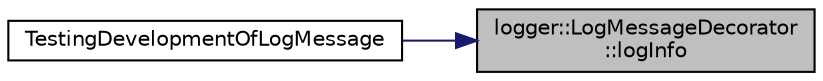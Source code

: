 digraph "logger::LogMessageDecorator::logInfo"
{
 // LATEX_PDF_SIZE
  edge [fontname="Helvetica",fontsize="10",labelfontname="Helvetica",labelfontsize="10"];
  node [fontname="Helvetica",fontsize="10",shape=record];
  rankdir="RL";
  Node1 [label="logger::LogMessageDecorator\l::logInfo",height=0.2,width=0.4,color="black", fillcolor="grey75", style="filled", fontcolor="black",tooltip=" "];
  Node1 -> Node2 [dir="back",color="midnightblue",fontsize="10",style="solid",fontname="Helvetica"];
  Node2 [label="TestingDevelopmentOfLogMessage",height=0.2,width=0.4,color="black", fillcolor="white", style="filled",URL="$_c_s_e687___test_harness_8cpp.html#a1761b28b7b1271df593b71627487747d",tooltip=" "];
}
